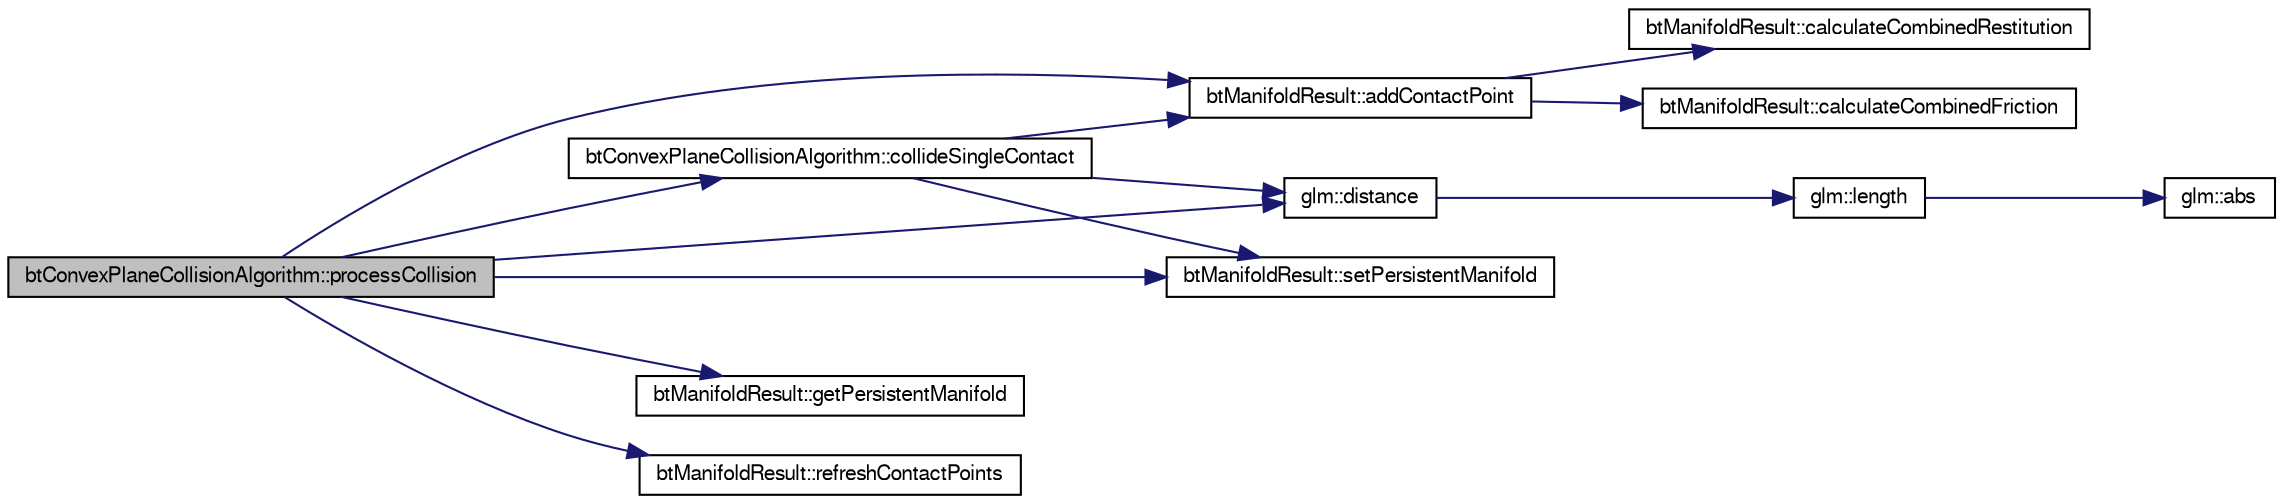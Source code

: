 digraph G
{
  bgcolor="transparent";
  edge [fontname="FreeSans",fontsize=10,labelfontname="FreeSans",labelfontsize=10];
  node [fontname="FreeSans",fontsize=10,shape=record];
  rankdir=LR;
  Node1 [label="btConvexPlaneCollisionAlgorithm::processCollision",height=0.2,width=0.4,color="black", fillcolor="grey75", style="filled" fontcolor="black"];
  Node1 -> Node2 [color="midnightblue",fontsize=10,style="solid"];
  Node2 [label="btManifoldResult::addContactPoint",height=0.2,width=0.4,color="black",URL="$classbt_manifold_result.html#ebe32f0c202d988d0458e88d768602c6"];
  Node2 -> Node3 [color="midnightblue",fontsize=10,style="solid"];
  Node3 [label="btManifoldResult::calculateCombinedFriction",height=0.2,width=0.4,color="black",URL="$classbt_manifold_result.html#162717dce3ef3a756ae55ec04a179ed5",tooltip="User can override this material combiner by implementing gContactAddedCallback and..."];
  Node2 -> Node4 [color="midnightblue",fontsize=10,style="solid"];
  Node4 [label="btManifoldResult::calculateCombinedRestitution",height=0.2,width=0.4,color="black",URL="$classbt_manifold_result.html#a4419fc3b0d13ccc2cbfd7739b047c04",tooltip="in the future we can let the user override the methods to combine restitution and..."];
  Node1 -> Node5 [color="midnightblue",fontsize=10,style="solid"];
  Node5 [label="btConvexPlaneCollisionAlgorithm::collideSingleContact",height=0.2,width=0.4,color="black",URL="$classbt_convex_plane_collision_algorithm.html#79f8384fcdc2145be9fca0057edc8b69"];
  Node5 -> Node2 [color="midnightblue",fontsize=10,style="solid"];
  Node5 -> Node6 [color="midnightblue",fontsize=10,style="solid"];
  Node6 [label="glm::distance",height=0.2,width=0.4,color="black",URL="$group__core__func__geometric.html#gd21e00cab9f8b4eb6d1214a16dee06c7"];
  Node6 -> Node7 [color="midnightblue",fontsize=10,style="solid"];
  Node7 [label="glm::length",height=0.2,width=0.4,color="black",URL="$group__core__func__geometric.html#gd73a94d9c967e619e670156356e93b7e"];
  Node7 -> Node8 [color="midnightblue",fontsize=10,style="solid"];
  Node8 [label="glm::abs",height=0.2,width=0.4,color="black",URL="$group__core__func__common.html#gab4b95b47f2918ce6e7ac279a0ba27c1"];
  Node5 -> Node9 [color="midnightblue",fontsize=10,style="solid"];
  Node9 [label="btManifoldResult::setPersistentManifold",height=0.2,width=0.4,color="black",URL="$classbt_manifold_result.html#7a46d46b9a13c2896695e458c1d6df1f"];
  Node1 -> Node6 [color="midnightblue",fontsize=10,style="solid"];
  Node1 -> Node10 [color="midnightblue",fontsize=10,style="solid"];
  Node10 [label="btManifoldResult::getPersistentManifold",height=0.2,width=0.4,color="black",URL="$classbt_manifold_result.html#1c5ab928075fd6a12ebcf54e7e95b534"];
  Node1 -> Node11 [color="midnightblue",fontsize=10,style="solid"];
  Node11 [label="btManifoldResult::refreshContactPoints",height=0.2,width=0.4,color="black",URL="$classbt_manifold_result.html#dbcfd865252ac9dc8a3543f404e2dcf1"];
  Node1 -> Node9 [color="midnightblue",fontsize=10,style="solid"];
}
